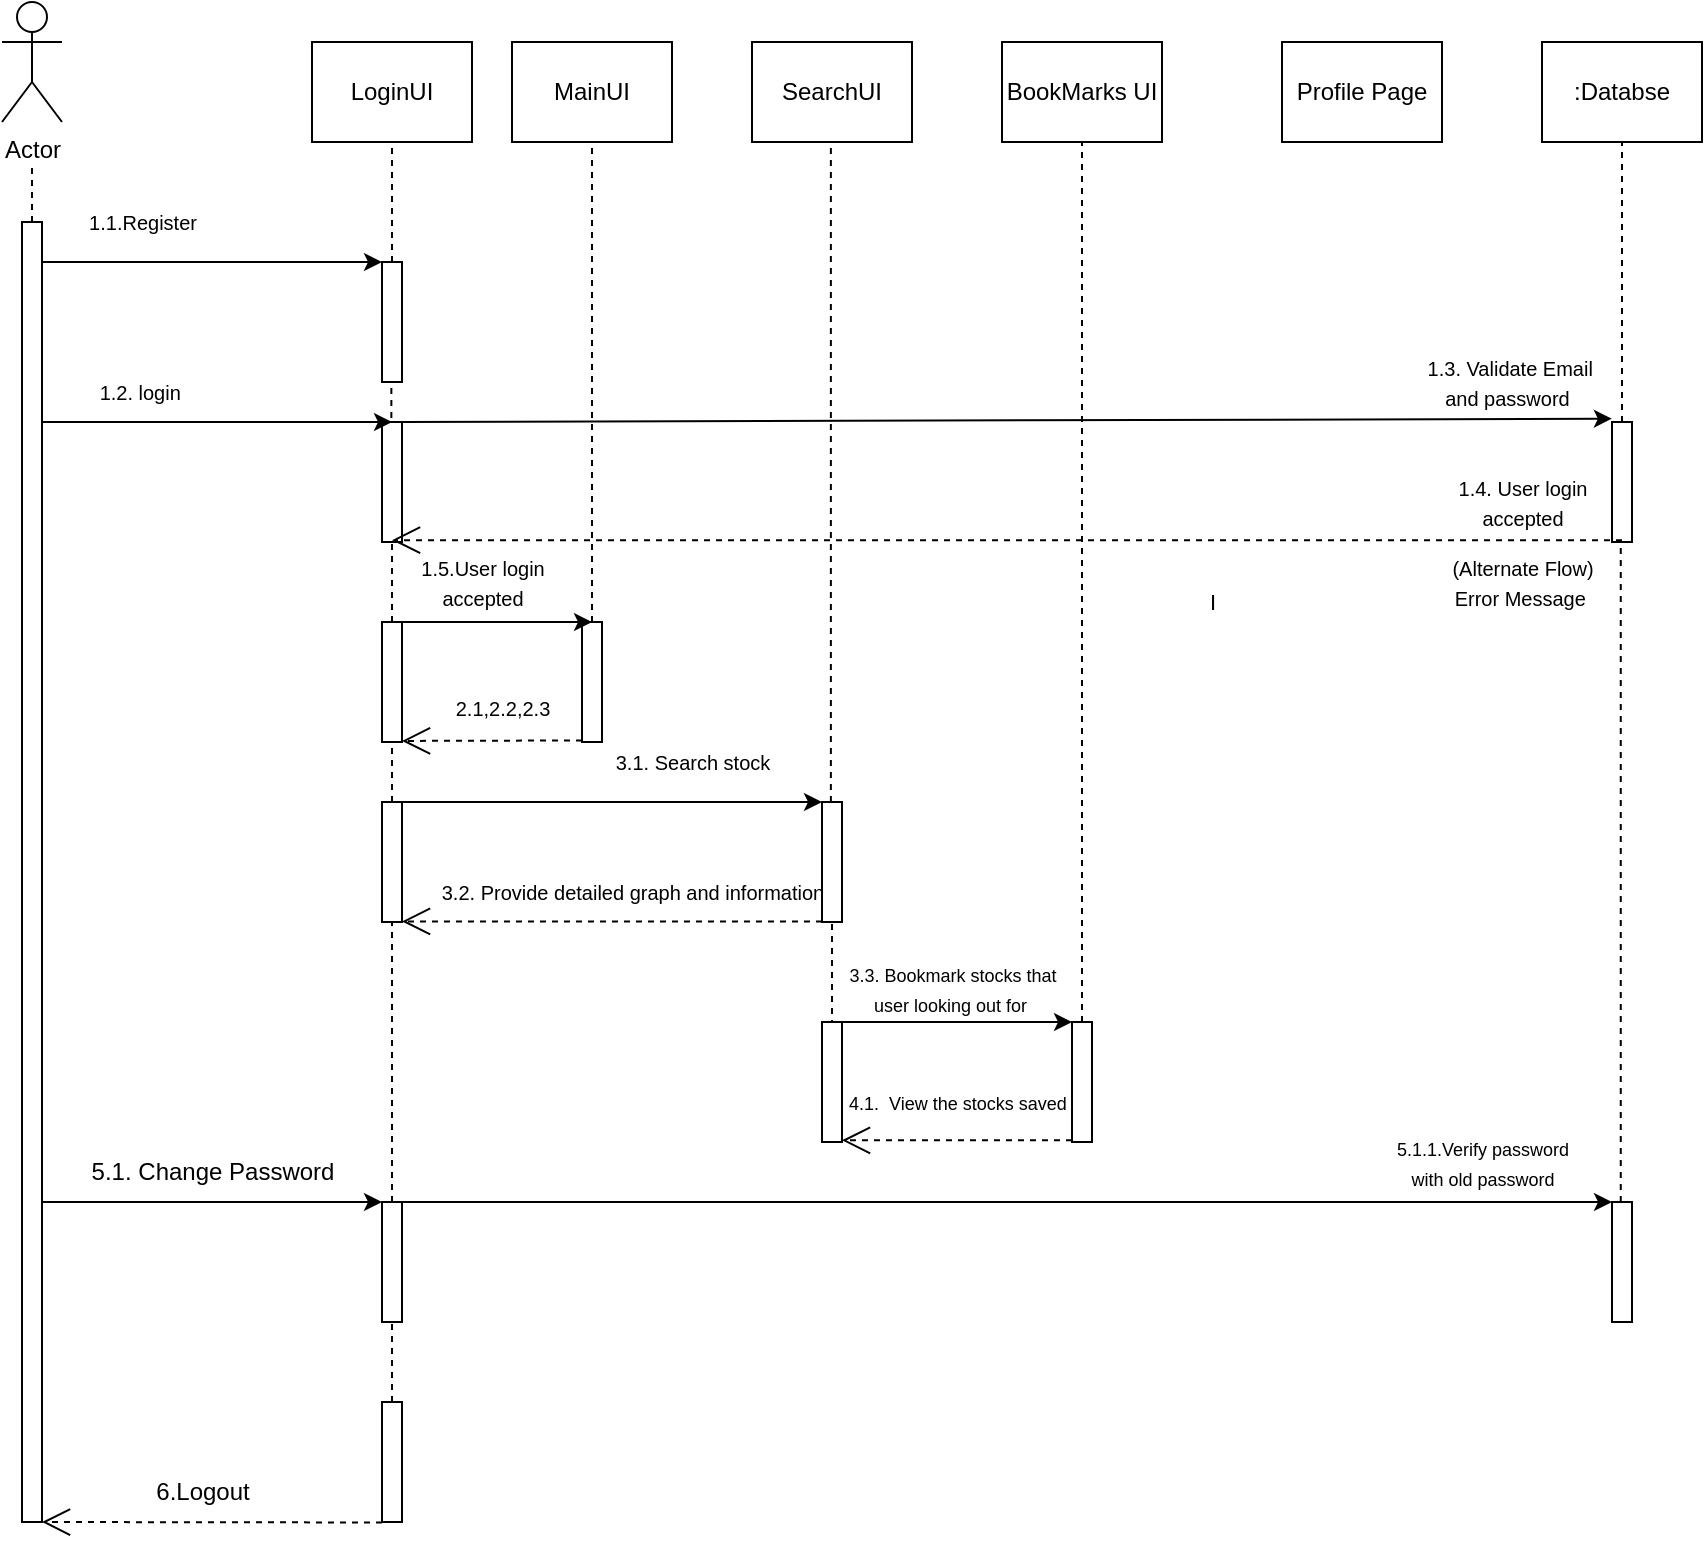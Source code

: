 <mxfile version="23.1.5" type="google">
  <diagram name="Page-1" id="2YBvvXClWsGukQMizWep">
    <mxGraphModel grid="1" page="1" gridSize="10" guides="1" tooltips="1" connect="1" arrows="1" fold="1" pageScale="1" pageWidth="850" pageHeight="1100" math="0" shadow="0">
      <root>
        <mxCell id="0" />
        <mxCell id="1" parent="0" />
        <mxCell id="Dh5LzNw2CGYhvKTYr0om-2" value="" style="html=1;points=[];perimeter=orthogonalPerimeter;outlineConnect=0;targetShapes=umlLifeline;portConstraint=eastwest;newEdgeStyle={&quot;edgeStyle&quot;:&quot;elbowEdgeStyle&quot;,&quot;elbow&quot;:&quot;vertical&quot;,&quot;curved&quot;:0,&quot;rounded&quot;:0};" vertex="1" parent="1">
          <mxGeometry x="85" y="500" width="10" height="650" as="geometry" />
        </mxCell>
        <mxCell id="Dh5LzNw2CGYhvKTYr0om-5" value="Actor" style="shape=umlActor;verticalLabelPosition=bottom;verticalAlign=top;html=1;" vertex="1" parent="1">
          <mxGeometry x="75" y="390" width="30" height="60" as="geometry" />
        </mxCell>
        <mxCell id="Dh5LzNw2CGYhvKTYr0om-6" value="" style="endArrow=none;dashed=1;html=1;rounded=0;" edge="1" parent="1" source="Dh5LzNw2CGYhvKTYr0om-2">
          <mxGeometry width="50" height="50" relative="1" as="geometry">
            <mxPoint x="130" y="530" as="sourcePoint" />
            <mxPoint x="90" y="470" as="targetPoint" />
          </mxGeometry>
        </mxCell>
        <mxCell id="Dh5LzNw2CGYhvKTYr0om-7" value="" style="html=1;points=[];perimeter=orthogonalPerimeter;outlineConnect=0;targetShapes=umlLifeline;portConstraint=eastwest;newEdgeStyle={&quot;edgeStyle&quot;:&quot;elbowEdgeStyle&quot;,&quot;elbow&quot;:&quot;vertical&quot;,&quot;curved&quot;:0,&quot;rounded&quot;:0};" vertex="1" parent="1">
          <mxGeometry x="265" y="520" width="10" height="60" as="geometry" />
        </mxCell>
        <mxCell id="Dh5LzNw2CGYhvKTYr0om-8" value="" style="endArrow=classic;html=1;rounded=0;" edge="1" parent="1" target="Dh5LzNw2CGYhvKTYr0om-7">
          <mxGeometry width="50" height="50" relative="1" as="geometry">
            <mxPoint x="95" y="520" as="sourcePoint" />
            <mxPoint x="145" y="470" as="targetPoint" />
          </mxGeometry>
        </mxCell>
        <mxCell id="Dh5LzNw2CGYhvKTYr0om-10" value="LoginUI" style="rounded=0;whiteSpace=wrap;html=1;" vertex="1" parent="1">
          <mxGeometry x="230" y="410" width="80" height="50" as="geometry" />
        </mxCell>
        <mxCell id="Dh5LzNw2CGYhvKTYr0om-11" value="" style="endArrow=none;dashed=1;html=1;rounded=0;entryX=0.5;entryY=1;entryDx=0;entryDy=0;entryPerimeter=0;" edge="1" parent="1" source="Dh5LzNw2CGYhvKTYr0om-7" target="Dh5LzNw2CGYhvKTYr0om-10">
          <mxGeometry width="50" height="50" relative="1" as="geometry">
            <mxPoint x="215" y="510" as="sourcePoint" />
            <mxPoint x="265" y="460" as="targetPoint" />
            <Array as="points">
              <mxPoint x="270" y="480" />
            </Array>
          </mxGeometry>
        </mxCell>
        <mxCell id="Dh5LzNw2CGYhvKTYr0om-12" value="&lt;font style=&quot;font-size: 10px;&quot;&gt;1.1.Register&lt;/font&gt;" style="text;html=1;align=center;verticalAlign=middle;resizable=0;points=[];autosize=1;strokeColor=none;fillColor=none;" vertex="1" parent="1">
          <mxGeometry x="105" y="485" width="80" height="30" as="geometry" />
        </mxCell>
        <mxCell id="Dh5LzNw2CGYhvKTYr0om-13" value="SearchUI" style="rounded=0;whiteSpace=wrap;html=1;" vertex="1" parent="1">
          <mxGeometry x="450" y="410" width="80" height="50" as="geometry" />
        </mxCell>
        <mxCell id="Dh5LzNw2CGYhvKTYr0om-14" value="BookMarks UI" style="rounded=0;whiteSpace=wrap;html=1;" vertex="1" parent="1">
          <mxGeometry x="575" y="410" width="80" height="50" as="geometry" />
        </mxCell>
        <mxCell id="Dh5LzNw2CGYhvKTYr0om-15" value="Profile Page" style="rounded=0;whiteSpace=wrap;html=1;" vertex="1" parent="1">
          <mxGeometry x="715" y="410" width="80" height="50" as="geometry" />
        </mxCell>
        <mxCell id="Dh5LzNw2CGYhvKTYr0om-16" value=":Databse" style="rounded=0;whiteSpace=wrap;html=1;" vertex="1" parent="1">
          <mxGeometry x="845" y="410" width="80" height="50" as="geometry" />
        </mxCell>
        <mxCell id="Dh5LzNw2CGYhvKTYr0om-20" value="" style="endArrow=none;dashed=1;html=1;rounded=0;entryX=0.5;entryY=1;entryDx=0;entryDy=0;entryPerimeter=0;" edge="1" parent="1">
          <mxGeometry width="50" height="50" relative="1" as="geometry">
            <mxPoint x="269.68" y="640" as="sourcePoint" />
            <mxPoint x="269.68" y="580" as="targetPoint" />
            <Array as="points">
              <mxPoint x="269.68" y="600" />
            </Array>
          </mxGeometry>
        </mxCell>
        <mxCell id="Dh5LzNw2CGYhvKTYr0om-21" value="" style="html=1;points=[];perimeter=orthogonalPerimeter;outlineConnect=0;targetShapes=umlLifeline;portConstraint=eastwest;newEdgeStyle={&quot;edgeStyle&quot;:&quot;elbowEdgeStyle&quot;,&quot;elbow&quot;:&quot;vertical&quot;,&quot;curved&quot;:0,&quot;rounded&quot;:0};" vertex="1" parent="1">
          <mxGeometry x="265" y="600" width="10" height="60" as="geometry" />
        </mxCell>
        <mxCell id="Dh5LzNw2CGYhvKTYr0om-22" value="" style="endArrow=classic;html=1;rounded=0;" edge="1" parent="1">
          <mxGeometry width="50" height="50" relative="1" as="geometry">
            <mxPoint x="95" y="600" as="sourcePoint" />
            <mxPoint x="270" y="600" as="targetPoint" />
          </mxGeometry>
        </mxCell>
        <mxCell id="Dh5LzNw2CGYhvKTYr0om-23" value="&lt;span style=&quot;font-size: 10px;&quot;&gt;1.2. login&amp;nbsp;&lt;/span&gt;" style="text;html=1;align=center;verticalAlign=middle;resizable=0;points=[];autosize=1;strokeColor=none;fillColor=none;" vertex="1" parent="1">
          <mxGeometry x="110" y="570" width="70" height="30" as="geometry" />
        </mxCell>
        <mxCell id="Dh5LzNw2CGYhvKTYr0om-24" value="" style="endArrow=classic;html=1;rounded=0;entryX=0.954;entryY=0.959;entryDx=0;entryDy=0;entryPerimeter=0;" edge="1" parent="1" source="Dh5LzNw2CGYhvKTYr0om-21" target="Dh5LzNw2CGYhvKTYr0om-26">
          <mxGeometry width="50" height="50" relative="1" as="geometry">
            <mxPoint x="755.0" y="598.75" as="sourcePoint" />
            <mxPoint x="860.0" y="598.75" as="targetPoint" />
          </mxGeometry>
        </mxCell>
        <mxCell id="Dh5LzNw2CGYhvKTYr0om-25" value="" style="html=1;points=[];perimeter=orthogonalPerimeter;outlineConnect=0;targetShapes=umlLifeline;portConstraint=eastwest;newEdgeStyle={&quot;edgeStyle&quot;:&quot;elbowEdgeStyle&quot;,&quot;elbow&quot;:&quot;vertical&quot;,&quot;curved&quot;:0,&quot;rounded&quot;:0};" vertex="1" parent="1">
          <mxGeometry x="880" y="600" width="10" height="60" as="geometry" />
        </mxCell>
        <mxCell id="Dh5LzNw2CGYhvKTYr0om-26" value="&lt;span style=&quot;font-size: 10px;&quot;&gt;1.3. Validate Email&amp;nbsp;&lt;br&gt;and password&amp;nbsp;&amp;nbsp;&lt;/span&gt;" style="text;html=1;align=center;verticalAlign=middle;resizable=0;points=[];autosize=1;strokeColor=none;fillColor=none;" vertex="1" parent="1">
          <mxGeometry x="775" y="560" width="110" height="40" as="geometry" />
        </mxCell>
        <mxCell id="Dh5LzNw2CGYhvKTYr0om-27" value="" style="endArrow=none;dashed=1;html=1;rounded=0;entryX=0.5;entryY=1;entryDx=0;entryDy=0;" edge="1" parent="1" source="Dh5LzNw2CGYhvKTYr0om-25" target="Dh5LzNw2CGYhvKTYr0om-16">
          <mxGeometry width="50" height="50" relative="1" as="geometry">
            <mxPoint x="405" y="530" as="sourcePoint" />
            <mxPoint x="455" y="480" as="targetPoint" />
          </mxGeometry>
        </mxCell>
        <mxCell id="Dh5LzNw2CGYhvKTYr0om-28" value="I" style="endArrow=open;endSize=12;dashed=1;html=1;rounded=0;exitX=0.5;exitY=0.985;exitDx=0;exitDy=0;exitPerimeter=0;entryX=0.5;entryY=0.985;entryDx=0;entryDy=0;entryPerimeter=0;" edge="1" parent="1" source="Dh5LzNw2CGYhvKTYr0om-25" target="Dh5LzNw2CGYhvKTYr0om-21">
          <mxGeometry x="-0.333" y="31" width="160" relative="1" as="geometry">
            <mxPoint x="470" y="659.09" as="sourcePoint" />
            <mxPoint x="365" y="659.09" as="targetPoint" />
            <mxPoint as="offset" />
          </mxGeometry>
        </mxCell>
        <mxCell id="Dh5LzNw2CGYhvKTYr0om-29" value="&lt;span style=&quot;font-size: 10px;&quot;&gt;(Alternate Flow) &lt;br&gt;Error Message&amp;nbsp;&lt;/span&gt;" style="text;html=1;align=center;verticalAlign=middle;resizable=0;points=[];autosize=1;strokeColor=none;fillColor=none;" vertex="1" parent="1">
          <mxGeometry x="790" y="660" width="90" height="40" as="geometry" />
        </mxCell>
        <mxCell id="Dh5LzNw2CGYhvKTYr0om-30" value="&lt;span style=&quot;font-size: 10px;&quot;&gt;1.4. User login &lt;br&gt;accepted&lt;/span&gt;" style="text;html=1;align=center;verticalAlign=middle;resizable=0;points=[];autosize=1;strokeColor=none;fillColor=none;" vertex="1" parent="1">
          <mxGeometry x="790" y="620" width="90" height="40" as="geometry" />
        </mxCell>
        <mxCell id="Dh5LzNw2CGYhvKTYr0om-31" value="MainUI" style="rounded=0;whiteSpace=wrap;html=1;" vertex="1" parent="1">
          <mxGeometry x="330" y="410" width="80" height="50" as="geometry" />
        </mxCell>
        <mxCell id="Dh5LzNw2CGYhvKTYr0om-32" value="" style="html=1;points=[];perimeter=orthogonalPerimeter;outlineConnect=0;targetShapes=umlLifeline;portConstraint=eastwest;newEdgeStyle={&quot;edgeStyle&quot;:&quot;elbowEdgeStyle&quot;,&quot;elbow&quot;:&quot;vertical&quot;,&quot;curved&quot;:0,&quot;rounded&quot;:0};" vertex="1" parent="1">
          <mxGeometry x="265" y="700" width="10" height="60" as="geometry" />
        </mxCell>
        <mxCell id="Dh5LzNw2CGYhvKTYr0om-33" value="" style="html=1;points=[];perimeter=orthogonalPerimeter;outlineConnect=0;targetShapes=umlLifeline;portConstraint=eastwest;newEdgeStyle={&quot;edgeStyle&quot;:&quot;elbowEdgeStyle&quot;,&quot;elbow&quot;:&quot;vertical&quot;,&quot;curved&quot;:0,&quot;rounded&quot;:0};" vertex="1" parent="1">
          <mxGeometry x="365" y="700" width="10" height="60" as="geometry" />
        </mxCell>
        <mxCell id="Dh5LzNw2CGYhvKTYr0om-34" value="" style="endArrow=none;dashed=1;html=1;rounded=0;entryX=0.5;entryY=1;entryDx=0;entryDy=0;" edge="1" parent="1" target="Dh5LzNw2CGYhvKTYr0om-31">
          <mxGeometry width="50" height="50" relative="1" as="geometry">
            <mxPoint x="370" y="700" as="sourcePoint" />
            <mxPoint x="450" y="540" as="targetPoint" />
          </mxGeometry>
        </mxCell>
        <mxCell id="Dh5LzNw2CGYhvKTYr0om-35" value="" style="endArrow=none;dashed=1;html=1;rounded=0;" edge="1" parent="1" source="Dh5LzNw2CGYhvKTYr0om-32">
          <mxGeometry width="50" height="50" relative="1" as="geometry">
            <mxPoint x="270" y="690" as="sourcePoint" />
            <mxPoint x="270" y="660" as="targetPoint" />
          </mxGeometry>
        </mxCell>
        <mxCell id="Dh5LzNw2CGYhvKTYr0om-36" value="" style="endArrow=classic;html=1;rounded=0;" edge="1" parent="1">
          <mxGeometry width="50" height="50" relative="1" as="geometry">
            <mxPoint x="270" y="700" as="sourcePoint" />
            <mxPoint x="370" y="700" as="targetPoint" />
          </mxGeometry>
        </mxCell>
        <mxCell id="Dh5LzNw2CGYhvKTYr0om-37" value="&lt;font style=&quot;font-size: 10px;&quot;&gt;1.5.User login &lt;br&gt;accepted&lt;/font&gt;" style="text;html=1;align=center;verticalAlign=middle;resizable=0;points=[];autosize=1;strokeColor=none;fillColor=none;" vertex="1" parent="1">
          <mxGeometry x="270" y="660" width="90" height="40" as="geometry" />
        </mxCell>
        <mxCell id="Dh5LzNw2CGYhvKTYr0om-38" value="" style="endArrow=open;endSize=12;dashed=1;html=1;rounded=0;entryX=0.5;entryY=0.985;entryDx=0;entryDy=0;entryPerimeter=0;" edge="1" parent="1">
          <mxGeometry x="-0.333" y="31" width="160" relative="1" as="geometry">
            <mxPoint x="365" y="759.23" as="sourcePoint" />
            <mxPoint x="275" y="759.46" as="targetPoint" />
            <mxPoint as="offset" />
          </mxGeometry>
        </mxCell>
        <mxCell id="Dh5LzNw2CGYhvKTYr0om-39" value="&lt;span style=&quot;font-size: 10px;&quot;&gt;2.1,2.2,2.3&lt;br&gt;&lt;/span&gt;&amp;nbsp;" style="text;html=1;align=center;verticalAlign=middle;resizable=0;points=[];autosize=1;strokeColor=none;fillColor=none;" vertex="1" parent="1">
          <mxGeometry x="290" y="730" width="70" height="40" as="geometry" />
        </mxCell>
        <mxCell id="Dh5LzNw2CGYhvKTYr0om-40" value="" style="endArrow=none;dashed=1;html=1;rounded=0;" edge="1" parent="1">
          <mxGeometry width="50" height="50" relative="1" as="geometry">
            <mxPoint x="489.44" y="790.0" as="sourcePoint" />
            <mxPoint x="489.44" y="460" as="targetPoint" />
          </mxGeometry>
        </mxCell>
        <mxCell id="Dh5LzNw2CGYhvKTYr0om-43" value="" style="html=1;points=[];perimeter=orthogonalPerimeter;outlineConnect=0;targetShapes=umlLifeline;portConstraint=eastwest;newEdgeStyle={&quot;edgeStyle&quot;:&quot;elbowEdgeStyle&quot;,&quot;elbow&quot;:&quot;vertical&quot;,&quot;curved&quot;:0,&quot;rounded&quot;:0};" vertex="1" parent="1">
          <mxGeometry x="265" y="790" width="10" height="60" as="geometry" />
        </mxCell>
        <mxCell id="Dh5LzNw2CGYhvKTYr0om-47" value="" style="endArrow=none;dashed=1;html=1;rounded=0;" edge="1" parent="1" source="Dh5LzNw2CGYhvKTYr0om-43" target="Dh5LzNw2CGYhvKTYr0om-32">
          <mxGeometry width="50" height="50" relative="1" as="geometry">
            <mxPoint x="280" y="530" as="sourcePoint" />
            <mxPoint x="280" y="470" as="targetPoint" />
            <Array as="points" />
          </mxGeometry>
        </mxCell>
        <mxCell id="Dh5LzNw2CGYhvKTYr0om-48" value="" style="html=1;points=[];perimeter=orthogonalPerimeter;outlineConnect=0;targetShapes=umlLifeline;portConstraint=eastwest;newEdgeStyle={&quot;edgeStyle&quot;:&quot;elbowEdgeStyle&quot;,&quot;elbow&quot;:&quot;vertical&quot;,&quot;curved&quot;:0,&quot;rounded&quot;:0};" vertex="1" parent="1">
          <mxGeometry x="485" y="790" width="10" height="60" as="geometry" />
        </mxCell>
        <mxCell id="Dh5LzNw2CGYhvKTYr0om-49" value="" style="endArrow=classic;html=1;rounded=0;" edge="1" parent="1" source="Dh5LzNw2CGYhvKTYr0om-43" target="Dh5LzNw2CGYhvKTYr0om-48">
          <mxGeometry width="50" height="50" relative="1" as="geometry">
            <mxPoint x="280" y="790" as="sourcePoint" />
            <mxPoint x="280" y="610" as="targetPoint" />
            <Array as="points">
              <mxPoint x="390" y="790" />
            </Array>
          </mxGeometry>
        </mxCell>
        <mxCell id="Dh5LzNw2CGYhvKTYr0om-50" value="&lt;span style=&quot;font-size: 10px;&quot;&gt;3.1. Search stock&lt;/span&gt;" style="text;html=1;align=center;verticalAlign=middle;resizable=0;points=[];autosize=1;strokeColor=none;fillColor=none;" vertex="1" parent="1">
          <mxGeometry x="370" y="755" width="100" height="30" as="geometry" />
        </mxCell>
        <mxCell id="Dh5LzNw2CGYhvKTYr0om-52" value="" style="endArrow=open;endSize=12;dashed=1;html=1;rounded=0;entryX=0.5;entryY=0.985;entryDx=0;entryDy=0;entryPerimeter=0;" edge="1" parent="1" source="Dh5LzNw2CGYhvKTYr0om-48">
          <mxGeometry x="-0.333" y="31" width="160" relative="1" as="geometry">
            <mxPoint x="480" y="850" as="sourcePoint" />
            <mxPoint x="275" y="849.73" as="targetPoint" />
            <mxPoint as="offset" />
          </mxGeometry>
        </mxCell>
        <mxCell id="Dh5LzNw2CGYhvKTYr0om-53" value="&lt;span style=&quot;font-size: 10px;&quot;&gt;3.2. Provide detailed graph and information&lt;/span&gt;" style="text;html=1;align=center;verticalAlign=middle;resizable=0;points=[];autosize=1;strokeColor=none;fillColor=none;" vertex="1" parent="1">
          <mxGeometry x="285" y="820" width="210" height="30" as="geometry" />
        </mxCell>
        <mxCell id="Dh5LzNw2CGYhvKTYr0om-54" value="" style="endArrow=none;dashed=1;html=1;rounded=0;" edge="1" parent="1">
          <mxGeometry width="50" height="50" relative="1" as="geometry">
            <mxPoint x="490" y="920" as="sourcePoint" />
            <mxPoint x="490" y="850" as="targetPoint" />
          </mxGeometry>
        </mxCell>
        <mxCell id="Dh5LzNw2CGYhvKTYr0om-55" value="" style="html=1;points=[];perimeter=orthogonalPerimeter;outlineConnect=0;targetShapes=umlLifeline;portConstraint=eastwest;newEdgeStyle={&quot;edgeStyle&quot;:&quot;elbowEdgeStyle&quot;,&quot;elbow&quot;:&quot;vertical&quot;,&quot;curved&quot;:0,&quot;rounded&quot;:0};" vertex="1" parent="1">
          <mxGeometry x="485" y="900" width="10" height="60" as="geometry" />
        </mxCell>
        <mxCell id="Dh5LzNw2CGYhvKTYr0om-56" value="" style="endArrow=none;dashed=1;html=1;rounded=0;entryX=0.5;entryY=1;entryDx=0;entryDy=0;" edge="1" parent="1" target="Dh5LzNw2CGYhvKTYr0om-14">
          <mxGeometry width="50" height="50" relative="1" as="geometry">
            <mxPoint x="615" y="900" as="sourcePoint" />
            <mxPoint x="520" y="310" as="targetPoint" />
          </mxGeometry>
        </mxCell>
        <mxCell id="Dh5LzNw2CGYhvKTYr0om-57" value="" style="html=1;points=[];perimeter=orthogonalPerimeter;outlineConnect=0;targetShapes=umlLifeline;portConstraint=eastwest;newEdgeStyle={&quot;edgeStyle&quot;:&quot;elbowEdgeStyle&quot;,&quot;elbow&quot;:&quot;vertical&quot;,&quot;curved&quot;:0,&quot;rounded&quot;:0};" vertex="1" parent="1">
          <mxGeometry x="610" y="900" width="10" height="60" as="geometry" />
        </mxCell>
        <mxCell id="Dh5LzNw2CGYhvKTYr0om-58" value="" style="endArrow=classic;html=1;rounded=0;" edge="1" parent="1">
          <mxGeometry width="50" height="50" relative="1" as="geometry">
            <mxPoint x="495" y="900" as="sourcePoint" />
            <mxPoint x="610" y="900" as="targetPoint" />
          </mxGeometry>
        </mxCell>
        <mxCell id="Dh5LzNw2CGYhvKTYr0om-59" value="&lt;font style=&quot;font-size: 9px;&quot;&gt;3.3. Bookmark stocks that &lt;br&gt;user looking out for&amp;nbsp;&lt;/font&gt;" style="text;html=1;align=center;verticalAlign=middle;resizable=0;points=[];autosize=1;strokeColor=none;fillColor=none;" vertex="1" parent="1">
          <mxGeometry x="485" y="863" width="130" height="40" as="geometry" />
        </mxCell>
        <mxCell id="Dh5LzNw2CGYhvKTYr0om-61" value="" style="endArrow=open;endSize=12;dashed=1;html=1;rounded=0;entryX=0.5;entryY=0.985;entryDx=0;entryDy=0;entryPerimeter=0;" edge="1" parent="1" source="Dh5LzNw2CGYhvKTYr0om-57">
          <mxGeometry x="-0.333" y="31" width="160" relative="1" as="geometry">
            <mxPoint x="585" y="958.95" as="sourcePoint" />
            <mxPoint x="495" y="959.18" as="targetPoint" />
            <mxPoint as="offset" />
          </mxGeometry>
        </mxCell>
        <mxCell id="Dh5LzNw2CGYhvKTYr0om-62" value="&lt;font style=&quot;font-size: 9px;&quot;&gt;4.1.&amp;nbsp; View the stocks saved&amp;nbsp;&amp;nbsp;&lt;/font&gt;" style="text;html=1;align=center;verticalAlign=middle;resizable=0;points=[];autosize=1;strokeColor=none;fillColor=none;" vertex="1" parent="1">
          <mxGeometry x="485" y="925" width="140" height="30" as="geometry" />
        </mxCell>
        <mxCell id="Dh5LzNw2CGYhvKTYr0om-63" value="" style="endArrow=none;dashed=1;html=1;rounded=0;" edge="1" parent="1" source="Dh5LzNw2CGYhvKTYr0om-70">
          <mxGeometry width="50" height="50" relative="1" as="geometry">
            <mxPoint x="280" y="1000" as="sourcePoint" />
            <mxPoint x="270" y="850" as="targetPoint" />
            <Array as="points" />
          </mxGeometry>
        </mxCell>
        <mxCell id="Dh5LzNw2CGYhvKTYr0om-64" value="" style="html=1;points=[];perimeter=orthogonalPerimeter;outlineConnect=0;targetShapes=umlLifeline;portConstraint=eastwest;newEdgeStyle={&quot;edgeStyle&quot;:&quot;elbowEdgeStyle&quot;,&quot;elbow&quot;:&quot;vertical&quot;,&quot;curved&quot;:0,&quot;rounded&quot;:0};" vertex="1" parent="1">
          <mxGeometry x="265" y="1090" width="10" height="60" as="geometry" />
        </mxCell>
        <mxCell id="Dh5LzNw2CGYhvKTYr0om-67" value="" style="endArrow=open;endSize=12;dashed=1;html=1;rounded=0;exitX=0.5;exitY=1.004;exitDx=0;exitDy=0;exitPerimeter=0;" edge="1" parent="1">
          <mxGeometry x="-0.333" y="31" width="160" relative="1" as="geometry">
            <mxPoint x="265.0" y="1150.24" as="sourcePoint" />
            <mxPoint x="95" y="1150" as="targetPoint" />
            <mxPoint as="offset" />
            <Array as="points" />
          </mxGeometry>
        </mxCell>
        <mxCell id="Dh5LzNw2CGYhvKTYr0om-68" value="6.Logout" style="text;html=1;align=center;verticalAlign=middle;resizable=0;points=[];autosize=1;strokeColor=none;fillColor=none;" vertex="1" parent="1">
          <mxGeometry x="140" y="1120" width="70" height="30" as="geometry" />
        </mxCell>
        <mxCell id="Dh5LzNw2CGYhvKTYr0om-71" value="" style="endArrow=none;dashed=1;html=1;rounded=0;" edge="1" parent="1" source="Dh5LzNw2CGYhvKTYr0om-64" target="Dh5LzNw2CGYhvKTYr0om-70">
          <mxGeometry width="50" height="50" relative="1" as="geometry">
            <mxPoint x="270" y="1090" as="sourcePoint" />
            <mxPoint x="270" y="850" as="targetPoint" />
            <Array as="points" />
          </mxGeometry>
        </mxCell>
        <mxCell id="Dh5LzNw2CGYhvKTYr0om-70" value="" style="html=1;points=[];perimeter=orthogonalPerimeter;outlineConnect=0;targetShapes=umlLifeline;portConstraint=eastwest;newEdgeStyle={&quot;edgeStyle&quot;:&quot;elbowEdgeStyle&quot;,&quot;elbow&quot;:&quot;vertical&quot;,&quot;curved&quot;:0,&quot;rounded&quot;:0};" vertex="1" parent="1">
          <mxGeometry x="265" y="990" width="10" height="60" as="geometry" />
        </mxCell>
        <mxCell id="Dh5LzNw2CGYhvKTYr0om-72" value="" style="endArrow=classic;html=1;rounded=0;" edge="1" parent="1">
          <mxGeometry width="50" height="50" relative="1" as="geometry">
            <mxPoint x="95" y="990" as="sourcePoint" />
            <mxPoint x="265" y="990" as="targetPoint" />
          </mxGeometry>
        </mxCell>
        <mxCell id="Dh5LzNw2CGYhvKTYr0om-73" value="5.1. Change Password" style="text;html=1;align=center;verticalAlign=middle;resizable=0;points=[];autosize=1;strokeColor=none;fillColor=none;" vertex="1" parent="1">
          <mxGeometry x="110" y="960" width="140" height="30" as="geometry" />
        </mxCell>
        <mxCell id="Dh5LzNw2CGYhvKTYr0om-75" value="" style="endArrow=none;dashed=1;html=1;rounded=0;entryX=0.5;entryY=1;entryDx=0;entryDy=0;" edge="1" parent="1" source="Dh5LzNw2CGYhvKTYr0om-76">
          <mxGeometry width="50" height="50" relative="1" as="geometry">
            <mxPoint x="884" y="970" as="sourcePoint" />
            <mxPoint x="884.38" y="660" as="targetPoint" />
          </mxGeometry>
        </mxCell>
        <mxCell id="Dh5LzNw2CGYhvKTYr0om-76" value="" style="html=1;points=[];perimeter=orthogonalPerimeter;outlineConnect=0;targetShapes=umlLifeline;portConstraint=eastwest;newEdgeStyle={&quot;edgeStyle&quot;:&quot;elbowEdgeStyle&quot;,&quot;elbow&quot;:&quot;vertical&quot;,&quot;curved&quot;:0,&quot;rounded&quot;:0};" vertex="1" parent="1">
          <mxGeometry x="880" y="990" width="10" height="60" as="geometry" />
        </mxCell>
        <mxCell id="Dh5LzNw2CGYhvKTYr0om-77" value="" style="endArrow=classic;html=1;rounded=0;" edge="1" parent="1">
          <mxGeometry width="50" height="50" relative="1" as="geometry">
            <mxPoint x="275" y="990" as="sourcePoint" />
            <mxPoint x="880" y="990" as="targetPoint" />
          </mxGeometry>
        </mxCell>
        <mxCell id="Dh5LzNw2CGYhvKTYr0om-78" value="&lt;font style=&quot;font-size: 9px;&quot;&gt;5.1.1.Verify password &lt;br&gt;with old passwor&lt;/font&gt;&lt;font style=&quot;font-size: 9px;&quot;&gt;d&lt;/font&gt;" style="text;html=1;align=center;verticalAlign=middle;resizable=0;points=[];autosize=1;strokeColor=none;fillColor=none;" vertex="1" parent="1">
          <mxGeometry x="760" y="950" width="110" height="40" as="geometry" />
        </mxCell>
      </root>
    </mxGraphModel>
  </diagram>
</mxfile>
